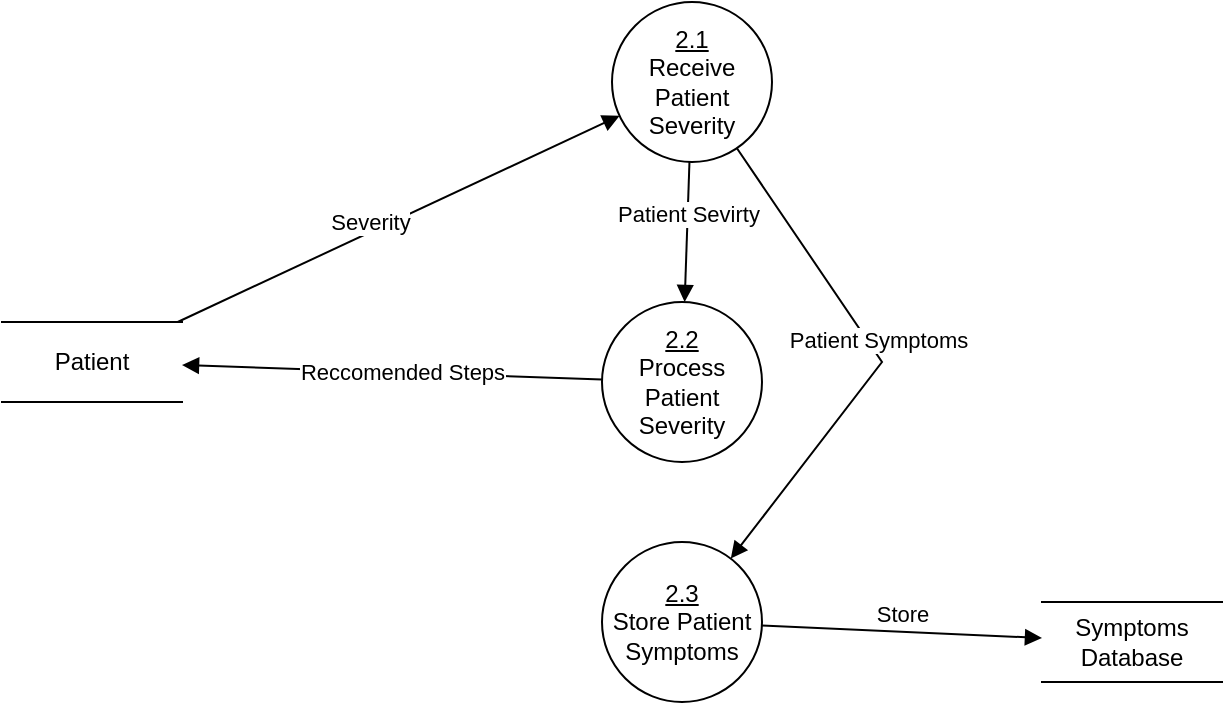 <mxfile version="24.8.3">
  <diagram name="Page-1" id="21PdakD2TWvM-ZCHl48L">
    <mxGraphModel dx="625" dy="654" grid="1" gridSize="10" guides="1" tooltips="1" connect="1" arrows="1" fold="1" page="1" pageScale="1" pageWidth="850" pageHeight="1100" math="0" shadow="0">
      <root>
        <mxCell id="0" />
        <mxCell id="1" parent="0" />
        <mxCell id="7Vxlq_o3tsE_g2DgEoEf-1" value="&lt;u&gt;2.1&lt;/u&gt;&lt;div&gt;Receive Patient Severity&lt;/div&gt;" style="ellipse;whiteSpace=wrap;html=1;aspect=fixed;" parent="1" vertex="1">
          <mxGeometry x="385" y="100" width="80" height="80" as="geometry" />
        </mxCell>
        <mxCell id="7Vxlq_o3tsE_g2DgEoEf-2" value="" style="html=1;verticalAlign=bottom;endArrow=block;curved=0;rounded=0;" parent="1" source="7Vxlq_o3tsE_g2DgEoEf-4" target="7Vxlq_o3tsE_g2DgEoEf-1" edge="1">
          <mxGeometry width="80" relative="1" as="geometry">
            <mxPoint x="290" y="110" as="sourcePoint" />
            <mxPoint x="470" y="230" as="targetPoint" />
          </mxGeometry>
        </mxCell>
        <mxCell id="hbL7awPKY7k190AgLI3c-1" value="Severity" style="edgeLabel;html=1;align=center;verticalAlign=middle;resizable=0;points=[];" vertex="1" connectable="0" parent="7Vxlq_o3tsE_g2DgEoEf-2">
          <mxGeometry x="-0.11" y="5" relative="1" as="geometry">
            <mxPoint as="offset" />
          </mxGeometry>
        </mxCell>
        <mxCell id="7Vxlq_o3tsE_g2DgEoEf-3" value="&lt;u&gt;2.2&lt;/u&gt;&lt;div&gt;Process Patient Severity&lt;/div&gt;" style="ellipse;whiteSpace=wrap;html=1;aspect=fixed;" parent="1" vertex="1">
          <mxGeometry x="380" y="250" width="80" height="80" as="geometry" />
        </mxCell>
        <mxCell id="7Vxlq_o3tsE_g2DgEoEf-4" value="Patient" style="shape=partialRectangle;whiteSpace=wrap;html=1;left=0;right=0;fillColor=none;" parent="1" vertex="1">
          <mxGeometry x="80" y="260" width="90" height="40" as="geometry" />
        </mxCell>
        <mxCell id="7Vxlq_o3tsE_g2DgEoEf-5" value="&lt;u&gt;2.3&lt;/u&gt;&lt;div&gt;Store Patient Symptoms&lt;/div&gt;" style="ellipse;whiteSpace=wrap;html=1;aspect=fixed;" parent="1" vertex="1">
          <mxGeometry x="380" y="370" width="80" height="80" as="geometry" />
        </mxCell>
        <mxCell id="7Vxlq_o3tsE_g2DgEoEf-6" value="Symptoms Database" style="shape=partialRectangle;whiteSpace=wrap;html=1;left=0;right=0;fillColor=none;" parent="1" vertex="1">
          <mxGeometry x="600" y="400" width="90" height="40" as="geometry" />
        </mxCell>
        <mxCell id="7Vxlq_o3tsE_g2DgEoEf-7" value="Store" style="html=1;verticalAlign=bottom;endArrow=block;curved=0;rounded=0;" parent="1" source="7Vxlq_o3tsE_g2DgEoEf-5" target="7Vxlq_o3tsE_g2DgEoEf-6" edge="1">
          <mxGeometry width="80" relative="1" as="geometry">
            <mxPoint x="480" y="380" as="sourcePoint" />
            <mxPoint x="560" y="380" as="targetPoint" />
          </mxGeometry>
        </mxCell>
        <mxCell id="7Vxlq_o3tsE_g2DgEoEf-8" value="" style="html=1;verticalAlign=bottom;endArrow=block;curved=0;rounded=0;" parent="1" source="7Vxlq_o3tsE_g2DgEoEf-3" target="7Vxlq_o3tsE_g2DgEoEf-4" edge="1">
          <mxGeometry width="80" relative="1" as="geometry">
            <mxPoint x="260" y="280" as="sourcePoint" />
            <mxPoint x="340" y="280" as="targetPoint" />
          </mxGeometry>
        </mxCell>
        <mxCell id="hbL7awPKY7k190AgLI3c-2" value="Reccomended Steps" style="edgeLabel;html=1;align=center;verticalAlign=middle;resizable=0;points=[];" vertex="1" connectable="0" parent="7Vxlq_o3tsE_g2DgEoEf-8">
          <mxGeometry x="0.019" y="2" relative="1" as="geometry">
            <mxPoint x="7" y="-2" as="offset" />
          </mxGeometry>
        </mxCell>
        <mxCell id="7Vxlq_o3tsE_g2DgEoEf-9" value="Patient Sevirty" style="html=1;verticalAlign=bottom;endArrow=block;curved=0;rounded=0;" parent="1" source="7Vxlq_o3tsE_g2DgEoEf-1" target="7Vxlq_o3tsE_g2DgEoEf-3" edge="1">
          <mxGeometry width="80" relative="1" as="geometry">
            <mxPoint x="250" y="170" as="sourcePoint" />
            <mxPoint x="330" y="170" as="targetPoint" />
          </mxGeometry>
        </mxCell>
        <mxCell id="7Vxlq_o3tsE_g2DgEoEf-10" value="Patient Symptoms" style="html=1;verticalAlign=bottom;endArrow=block;curved=0;rounded=0;" parent="1" source="7Vxlq_o3tsE_g2DgEoEf-1" target="7Vxlq_o3tsE_g2DgEoEf-5" edge="1">
          <mxGeometry width="80" relative="1" as="geometry">
            <mxPoint x="490" y="270" as="sourcePoint" />
            <mxPoint x="570" y="270" as="targetPoint" />
            <Array as="points">
              <mxPoint x="520" y="280" />
            </Array>
          </mxGeometry>
        </mxCell>
      </root>
    </mxGraphModel>
  </diagram>
</mxfile>
